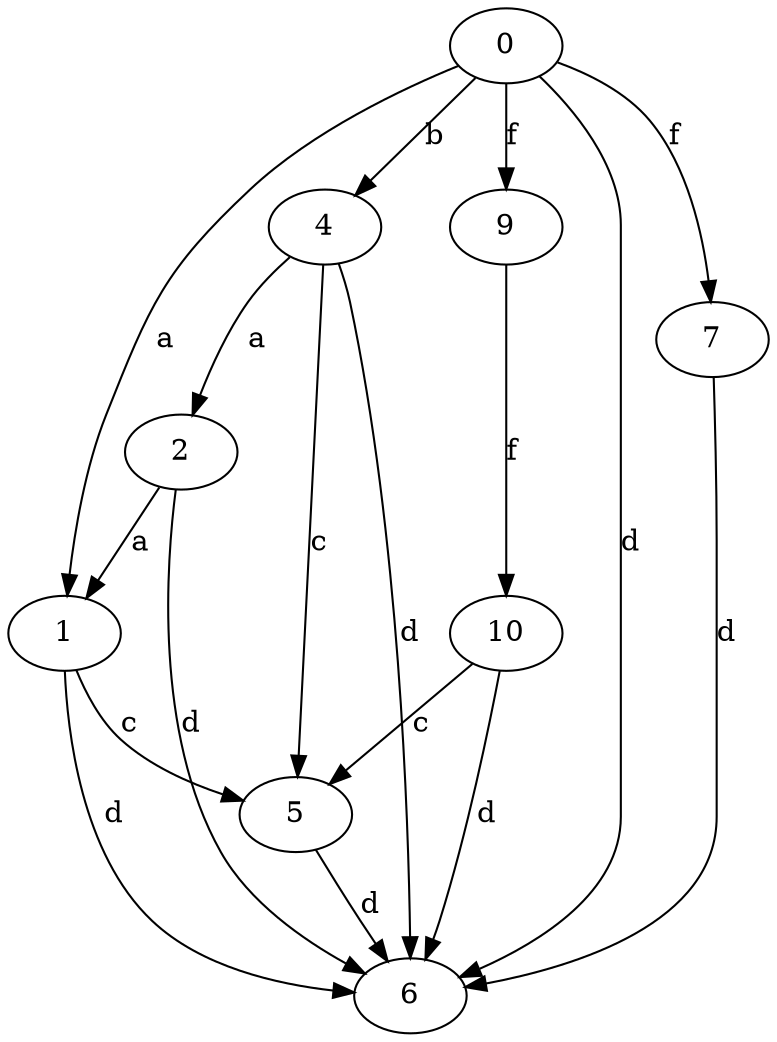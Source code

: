 strict digraph  {
1;
2;
0;
4;
5;
6;
7;
9;
10;
1 -> 5  [label=c];
1 -> 6  [label=d];
2 -> 1  [label=a];
2 -> 6  [label=d];
0 -> 1  [label=a];
0 -> 4  [label=b];
0 -> 6  [label=d];
0 -> 7  [label=f];
0 -> 9  [label=f];
4 -> 2  [label=a];
4 -> 5  [label=c];
4 -> 6  [label=d];
5 -> 6  [label=d];
7 -> 6  [label=d];
9 -> 10  [label=f];
10 -> 5  [label=c];
10 -> 6  [label=d];
}
